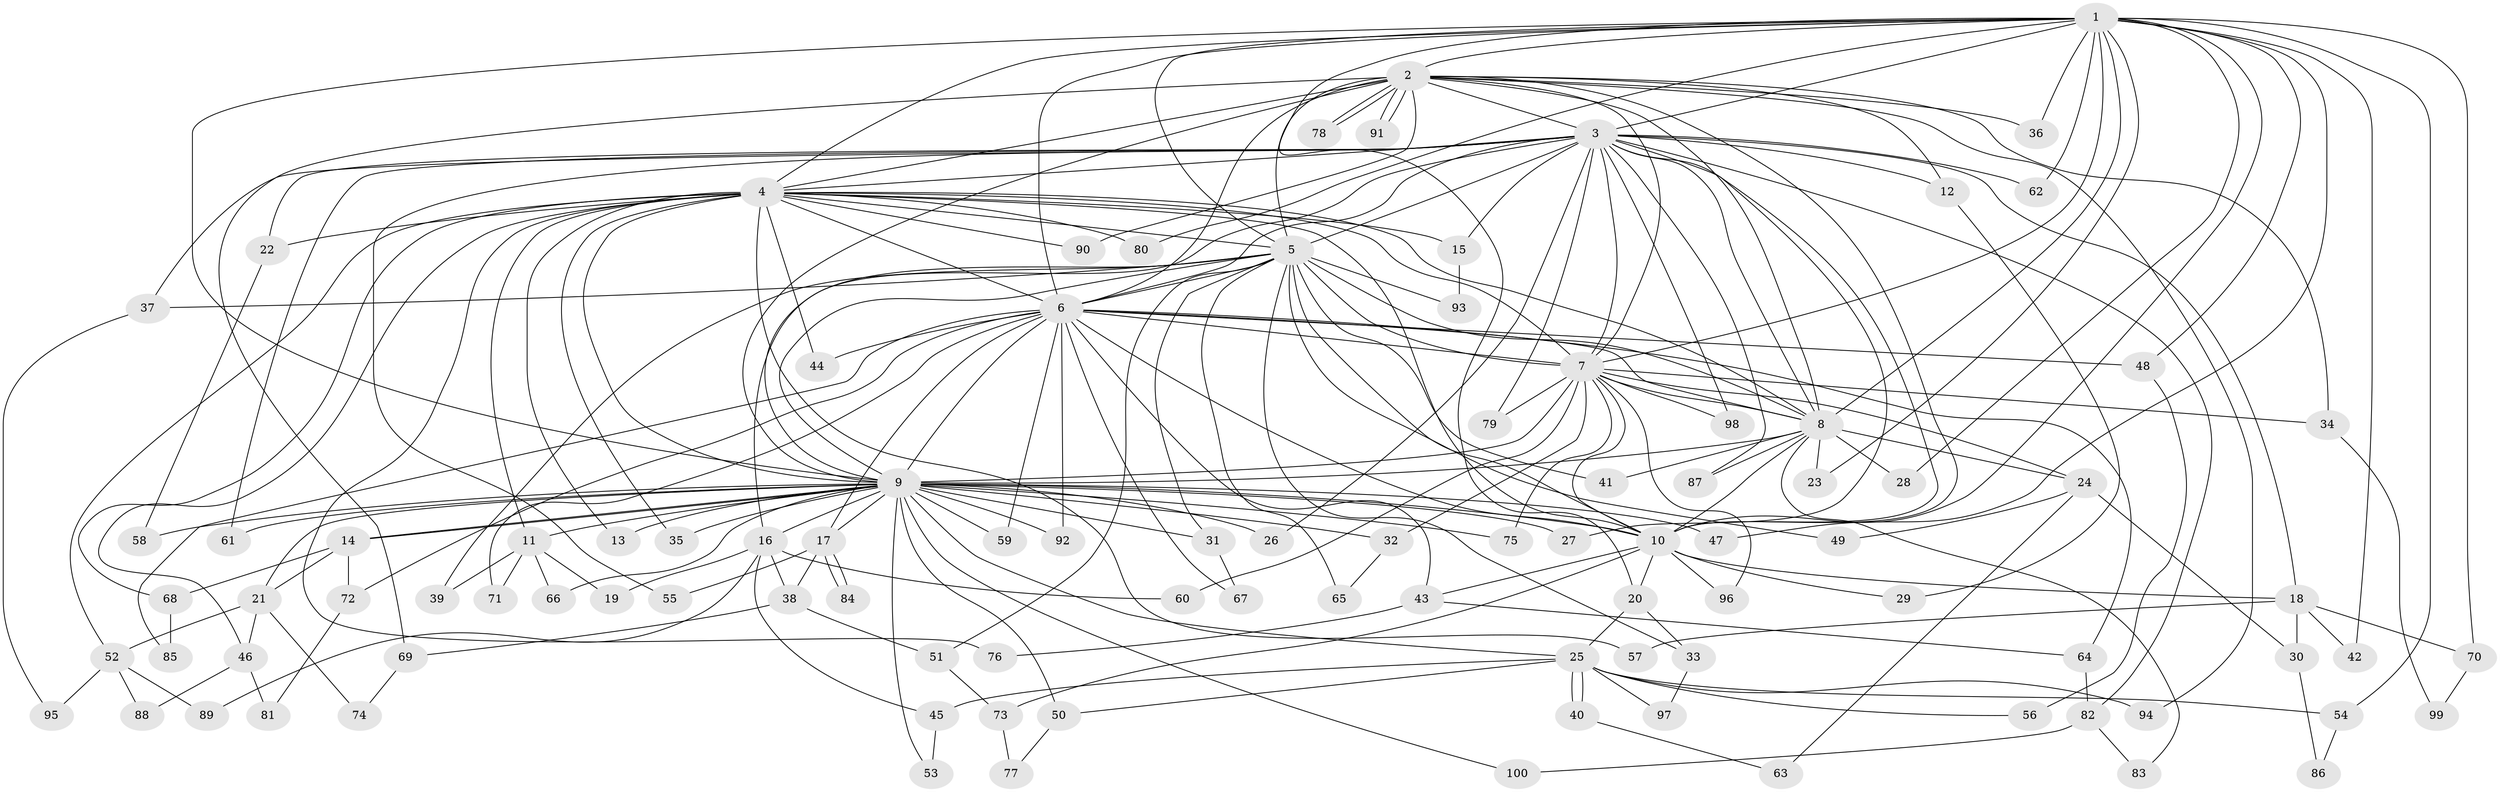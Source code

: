 // Generated by graph-tools (version 1.1) at 2025/01/03/09/25 03:01:25]
// undirected, 100 vertices, 225 edges
graph export_dot {
graph [start="1"]
  node [color=gray90,style=filled];
  1;
  2;
  3;
  4;
  5;
  6;
  7;
  8;
  9;
  10;
  11;
  12;
  13;
  14;
  15;
  16;
  17;
  18;
  19;
  20;
  21;
  22;
  23;
  24;
  25;
  26;
  27;
  28;
  29;
  30;
  31;
  32;
  33;
  34;
  35;
  36;
  37;
  38;
  39;
  40;
  41;
  42;
  43;
  44;
  45;
  46;
  47;
  48;
  49;
  50;
  51;
  52;
  53;
  54;
  55;
  56;
  57;
  58;
  59;
  60;
  61;
  62;
  63;
  64;
  65;
  66;
  67;
  68;
  69;
  70;
  71;
  72;
  73;
  74;
  75;
  76;
  77;
  78;
  79;
  80;
  81;
  82;
  83;
  84;
  85;
  86;
  87;
  88;
  89;
  90;
  91;
  92;
  93;
  94;
  95;
  96;
  97;
  98;
  99;
  100;
  1 -- 2;
  1 -- 3;
  1 -- 4;
  1 -- 5;
  1 -- 6;
  1 -- 7;
  1 -- 8;
  1 -- 9;
  1 -- 10;
  1 -- 20;
  1 -- 23;
  1 -- 28;
  1 -- 36;
  1 -- 42;
  1 -- 47;
  1 -- 48;
  1 -- 54;
  1 -- 62;
  1 -- 70;
  1 -- 80;
  2 -- 3;
  2 -- 4;
  2 -- 5;
  2 -- 6;
  2 -- 7;
  2 -- 8;
  2 -- 9;
  2 -- 10;
  2 -- 12;
  2 -- 34;
  2 -- 36;
  2 -- 69;
  2 -- 78;
  2 -- 78;
  2 -- 90;
  2 -- 91;
  2 -- 91;
  2 -- 94;
  3 -- 4;
  3 -- 5;
  3 -- 6;
  3 -- 7;
  3 -- 8;
  3 -- 9;
  3 -- 10;
  3 -- 12;
  3 -- 15;
  3 -- 18;
  3 -- 22;
  3 -- 26;
  3 -- 27;
  3 -- 37;
  3 -- 55;
  3 -- 61;
  3 -- 62;
  3 -- 79;
  3 -- 82;
  3 -- 87;
  3 -- 98;
  4 -- 5;
  4 -- 6;
  4 -- 7;
  4 -- 8;
  4 -- 9;
  4 -- 10;
  4 -- 11;
  4 -- 13;
  4 -- 15;
  4 -- 22;
  4 -- 35;
  4 -- 44;
  4 -- 46;
  4 -- 52;
  4 -- 57;
  4 -- 68;
  4 -- 76;
  4 -- 80;
  4 -- 90;
  5 -- 6;
  5 -- 7;
  5 -- 8;
  5 -- 9;
  5 -- 10;
  5 -- 16;
  5 -- 31;
  5 -- 33;
  5 -- 37;
  5 -- 39;
  5 -- 41;
  5 -- 49;
  5 -- 51;
  5 -- 65;
  5 -- 93;
  6 -- 7;
  6 -- 8;
  6 -- 9;
  6 -- 10;
  6 -- 17;
  6 -- 43;
  6 -- 44;
  6 -- 48;
  6 -- 59;
  6 -- 64;
  6 -- 67;
  6 -- 71;
  6 -- 72;
  6 -- 85;
  6 -- 92;
  7 -- 8;
  7 -- 9;
  7 -- 10;
  7 -- 24;
  7 -- 32;
  7 -- 34;
  7 -- 60;
  7 -- 75;
  7 -- 79;
  7 -- 96;
  7 -- 98;
  8 -- 9;
  8 -- 10;
  8 -- 23;
  8 -- 24;
  8 -- 28;
  8 -- 41;
  8 -- 83;
  8 -- 87;
  9 -- 10;
  9 -- 11;
  9 -- 13;
  9 -- 14;
  9 -- 14;
  9 -- 16;
  9 -- 17;
  9 -- 21;
  9 -- 25;
  9 -- 26;
  9 -- 27;
  9 -- 31;
  9 -- 32;
  9 -- 35;
  9 -- 47;
  9 -- 50;
  9 -- 53;
  9 -- 58;
  9 -- 59;
  9 -- 61;
  9 -- 66;
  9 -- 75;
  9 -- 92;
  9 -- 100;
  10 -- 18;
  10 -- 20;
  10 -- 29;
  10 -- 43;
  10 -- 73;
  10 -- 96;
  11 -- 19;
  11 -- 39;
  11 -- 66;
  11 -- 71;
  12 -- 29;
  14 -- 21;
  14 -- 68;
  14 -- 72;
  15 -- 93;
  16 -- 19;
  16 -- 38;
  16 -- 45;
  16 -- 60;
  16 -- 89;
  17 -- 38;
  17 -- 55;
  17 -- 84;
  17 -- 84;
  18 -- 30;
  18 -- 42;
  18 -- 57;
  18 -- 70;
  20 -- 25;
  20 -- 33;
  21 -- 46;
  21 -- 52;
  21 -- 74;
  22 -- 58;
  24 -- 30;
  24 -- 49;
  24 -- 63;
  25 -- 40;
  25 -- 40;
  25 -- 45;
  25 -- 50;
  25 -- 54;
  25 -- 56;
  25 -- 94;
  25 -- 97;
  30 -- 86;
  31 -- 67;
  32 -- 65;
  33 -- 97;
  34 -- 99;
  37 -- 95;
  38 -- 51;
  38 -- 69;
  40 -- 63;
  43 -- 64;
  43 -- 76;
  45 -- 53;
  46 -- 81;
  46 -- 88;
  48 -- 56;
  50 -- 77;
  51 -- 73;
  52 -- 88;
  52 -- 89;
  52 -- 95;
  54 -- 86;
  64 -- 82;
  68 -- 85;
  69 -- 74;
  70 -- 99;
  72 -- 81;
  73 -- 77;
  82 -- 83;
  82 -- 100;
}
